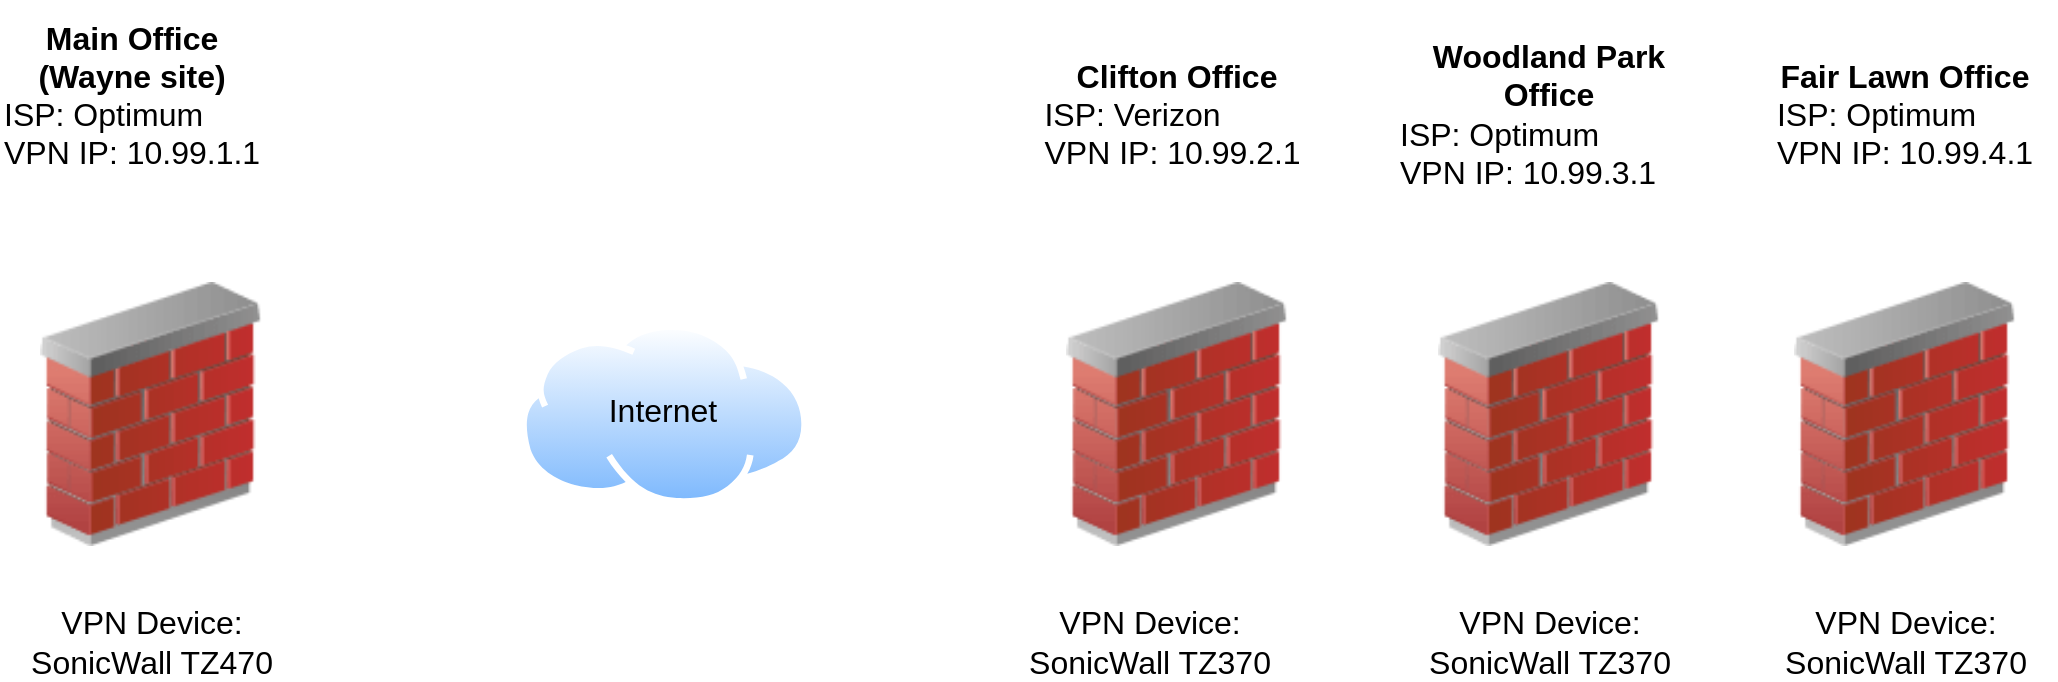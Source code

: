 <mxfile version="26.2.14" pages="2">
  <diagram id="OEpcH9aQiRdJSrWQr7b0" name="Page-1">
    <mxGraphModel grid="1" page="0" gridSize="10" guides="1" tooltips="1" connect="1" arrows="1" fold="1" pageScale="1" pageWidth="850" pageHeight="1100" background="none" math="0" shadow="0">
      <root>
        <mxCell id="0" />
        <mxCell id="1" parent="0" />
        <mxCell id="vY-7-EDmUI9f818LXau1-1" value="" style="image;html=1;image=img/lib/clip_art/networking/Firewall_02_128x128.png;movable=0;resizable=0;rotatable=0;deletable=0;editable=0;locked=1;connectable=0;" vertex="1" parent="1">
          <mxGeometry x="192" y="186" width="123" height="132" as="geometry" />
        </mxCell>
        <mxCell id="vY-7-EDmUI9f818LXau1-2" value="" style="image;html=1;image=img/lib/clip_art/networking/Firewall_02_128x128.png;movable=0;resizable=0;rotatable=0;deletable=0;editable=0;locked=1;connectable=0;" vertex="1" parent="1">
          <mxGeometry x="705" y="186" width="123" height="132" as="geometry" />
        </mxCell>
        <mxCell id="vY-7-EDmUI9f818LXau1-3" value="" style="image;html=1;image=img/lib/clip_art/networking/Firewall_02_128x128.png;movable=0;resizable=0;rotatable=0;deletable=0;editable=0;locked=1;connectable=0;" vertex="1" parent="1">
          <mxGeometry x="891" y="186" width="123" height="132" as="geometry" />
        </mxCell>
        <mxCell id="vY-7-EDmUI9f818LXau1-4" value="" style="image;html=1;image=img/lib/clip_art/networking/Firewall_02_128x128.png;movable=0;resizable=0;rotatable=0;deletable=0;editable=0;locked=1;connectable=0;" vertex="1" parent="1">
          <mxGeometry x="1069" y="186" width="123" height="132" as="geometry" />
        </mxCell>
        <mxCell id="vY-7-EDmUI9f818LXau1-12" value="" style="image;aspect=fixed;perimeter=ellipsePerimeter;html=1;align=center;shadow=0;dashed=0;spacingTop=3;image=img/lib/active_directory/internet_cloud.svg;movable=0;resizable=0;rotatable=0;deletable=0;editable=0;locked=1;connectable=0;" vertex="1" parent="1">
          <mxGeometry x="438" y="206.63" width="144.05" height="90.75" as="geometry" />
        </mxCell>
        <mxCell id="vY-7-EDmUI9f818LXau1-13" value="&lt;font style=&quot;color: light-dark(rgb(0, 0, 0), rgb(0, 0, 0));&quot;&gt;Internet&lt;/font&gt;" style="text;strokeColor=none;fillColor=none;html=1;align=center;verticalAlign=middle;whiteSpace=wrap;rounded=0;fontSize=16;movable=0;resizable=0;rotatable=0;deletable=0;editable=0;locked=1;connectable=0;" vertex="1" parent="1">
          <mxGeometry x="475" y="235" width="69" height="30" as="geometry" />
        </mxCell>
        <mxCell id="vY-7-EDmUI9f818LXau1-14" value="&lt;div style=&quot;text-align: center;&quot;&gt;&lt;b&gt;Main Office&lt;/b&gt;&lt;/div&gt;&lt;div style=&quot;text-align: center;&quot;&gt;&lt;b&gt;(Wayne site)&lt;/b&gt;&lt;/div&gt;ISP: Optimum&lt;div&gt;VPN IP: 10.99.1.1&lt;/div&gt;&lt;div&gt;&lt;br&gt;&lt;/div&gt;" style="text;strokeColor=none;fillColor=none;html=1;align=left;verticalAlign=middle;whiteSpace=wrap;rounded=0;fontSize=16;movable=0;resizable=0;rotatable=0;deletable=0;editable=0;locked=1;connectable=0;" vertex="1" parent="1">
          <mxGeometry x="178" y="45" width="151" height="113" as="geometry" />
        </mxCell>
        <mxCell id="vY-7-EDmUI9f818LXau1-15" value="&lt;div&gt;&lt;b&gt;Clifton Office&lt;/b&gt;&lt;/div&gt;&lt;div style=&quot;text-align: left;&quot;&gt;&lt;span style=&quot;background-color: transparent; color: light-dark(rgb(0, 0, 0), rgb(255, 255, 255));&quot;&gt;ISP: Verizon&lt;/span&gt;&lt;/div&gt;&lt;div style=&quot;text-align: left;&quot;&gt;VPN IP: 10.99.2.1&amp;nbsp;&lt;/div&gt;" style="text;strokeColor=none;fillColor=none;html=1;align=center;verticalAlign=middle;whiteSpace=wrap;rounded=0;fontSize=16;movable=0;resizable=0;rotatable=0;deletable=0;editable=0;locked=1;connectable=0;" vertex="1" parent="1">
          <mxGeometry x="691" y="45" width="151" height="113" as="geometry" />
        </mxCell>
        <mxCell id="vY-7-EDmUI9f818LXau1-16" value="&lt;div&gt;&lt;b&gt;Woodland Park Office&lt;/b&gt;&lt;/div&gt;&lt;div style=&quot;text-align: left;&quot;&gt;&lt;span style=&quot;background-color: transparent; color: light-dark(rgb(0, 0, 0), rgb(255, 255, 255));&quot;&gt;ISP: Optimum&lt;/span&gt;&lt;/div&gt;&lt;div style=&quot;text-align: left;&quot;&gt;VPN IP: 10.99.3.1&lt;/div&gt;" style="text;strokeColor=none;fillColor=none;html=1;align=center;verticalAlign=middle;whiteSpace=wrap;rounded=0;fontSize=16;movable=0;resizable=0;rotatable=0;deletable=0;editable=0;locked=1;connectable=0;" vertex="1" parent="1">
          <mxGeometry x="877" y="45" width="151" height="113" as="geometry" />
        </mxCell>
        <mxCell id="vY-7-EDmUI9f818LXau1-17" value="&lt;div&gt;&lt;b&gt;Fair Lawn Office&lt;/b&gt;&lt;/div&gt;&lt;div style=&quot;text-align: left;&quot;&gt;&lt;span style=&quot;background-color: transparent; color: light-dark(rgb(0, 0, 0), rgb(255, 255, 255));&quot;&gt;ISP: Optimum&lt;/span&gt;&lt;/div&gt;&lt;div style=&quot;text-align: left;&quot;&gt;VPN IP: 10.99.4.1&lt;/div&gt;" style="text;strokeColor=none;fillColor=none;html=1;align=center;verticalAlign=middle;whiteSpace=wrap;rounded=0;fontSize=16;movable=0;resizable=0;rotatable=0;deletable=0;editable=0;locked=1;connectable=0;" vertex="1" parent="1">
          <mxGeometry x="1055" y="45" width="151" height="113" as="geometry" />
        </mxCell>
        <mxCell id="vY-7-EDmUI9f818LXau1-18" value="VPN Device: SonicWall TZ470" style="text;strokeColor=none;fillColor=none;html=1;align=center;verticalAlign=middle;whiteSpace=wrap;rounded=0;fontSize=16;movable=0;resizable=0;rotatable=0;deletable=0;editable=0;locked=1;connectable=0;" vertex="1" parent="1">
          <mxGeometry x="178" y="351" width="151.5" height="30" as="geometry" />
        </mxCell>
        <mxCell id="vY-7-EDmUI9f818LXau1-19" value="VPN Device: SonicWall TZ370" style="text;strokeColor=none;fillColor=none;html=1;align=center;verticalAlign=middle;whiteSpace=wrap;rounded=0;fontSize=16;movable=0;resizable=0;rotatable=0;deletable=0;editable=0;locked=1;connectable=0;" vertex="1" parent="1">
          <mxGeometry x="676.5" y="351" width="151.5" height="30" as="geometry" />
        </mxCell>
        <mxCell id="vY-7-EDmUI9f818LXau1-20" value="VPN Device: SonicWall TZ370" style="text;strokeColor=none;fillColor=none;html=1;align=center;verticalAlign=middle;whiteSpace=wrap;rounded=0;fontSize=16;movable=0;resizable=0;rotatable=0;deletable=0;editable=0;locked=1;connectable=0;" vertex="1" parent="1">
          <mxGeometry x="876.5" y="351" width="151.5" height="30" as="geometry" />
        </mxCell>
        <mxCell id="vY-7-EDmUI9f818LXau1-21" value="VPN Device: SonicWall TZ370" style="text;strokeColor=none;fillColor=none;html=1;align=center;verticalAlign=middle;whiteSpace=wrap;rounded=0;fontSize=16;movable=0;resizable=0;rotatable=0;deletable=0;editable=0;locked=1;connectable=0;" vertex="1" parent="1">
          <mxGeometry x="1054.5" y="351" width="151.5" height="30" as="geometry" />
        </mxCell>
      </root>
    </mxGraphModel>
  </diagram>
  <diagram id="j0SVRX6bJKmQGoRng51-" name="Page-2">
    <mxGraphModel dx="2388" dy="1463" grid="1" gridSize="10" guides="1" tooltips="1" connect="1" arrows="1" fold="1" page="0" pageScale="1" pageWidth="850" pageHeight="1100" math="0" shadow="0">
      <root>
        <mxCell id="0" />
        <mxCell id="1" parent="0" />
        <mxCell id="9bt5hfUO0HVtnm0HjsPu-1" value="" style="image;html=1;image=img/lib/clip_art/networking/Router_Icon_128x128.png" vertex="1" parent="1">
          <mxGeometry x="-1040" y="-560" width="80" height="80" as="geometry" />
        </mxCell>
        <mxCell id="9bt5hfUO0HVtnm0HjsPu-2" value="" style="image;html=1;image=img/lib/clip_art/networking/Switch_128x128.png" vertex="1" parent="1">
          <mxGeometry x="-870" y="-560" width="80" height="80" as="geometry" />
        </mxCell>
        <mxCell id="9bt5hfUO0HVtnm0HjsPu-3" value="" style="shape=mxgraph.cisco.routers.wireless_router;html=1;pointerEvents=1;dashed=0;fillColor=#036897;strokeColor=#ffffff;strokeWidth=2;verticalLabelPosition=bottom;verticalAlign=top;align=center;outlineConnect=0;" vertex="1" parent="1">
          <mxGeometry x="-700" y="-560" width="78" height="77" as="geometry" />
        </mxCell>
        <mxCell id="9bt5hfUO0HVtnm0HjsPu-7" value="" style="endArrow=none;html=1;rounded=0;fontSize=12;startSize=8;endSize=8;curved=1;exitX=0.994;exitY=0.4;exitDx=0;exitDy=0;exitPerimeter=0;entryX=0;entryY=0.375;entryDx=0;entryDy=0;entryPerimeter=0;" edge="1" parent="1" source="9bt5hfUO0HVtnm0HjsPu-1" target="9bt5hfUO0HVtnm0HjsPu-2">
          <mxGeometry width="50" height="50" relative="1" as="geometry">
            <mxPoint x="-610" y="-300" as="sourcePoint" />
            <mxPoint x="-560" y="-350" as="targetPoint" />
          </mxGeometry>
        </mxCell>
        <mxCell id="9bt5hfUO0HVtnm0HjsPu-8" value="" style="endArrow=none;html=1;rounded=0;fontSize=12;startSize=8;endSize=8;curved=1;exitX=1;exitY=0.5;exitDx=0;exitDy=0;entryX=0;entryY=0.5;entryDx=0;entryDy=0;entryPerimeter=0;" edge="1" parent="1" source="9bt5hfUO0HVtnm0HjsPu-2" target="9bt5hfUO0HVtnm0HjsPu-3">
          <mxGeometry width="50" height="50" relative="1" as="geometry">
            <mxPoint x="-610" y="-300" as="sourcePoint" />
            <mxPoint x="-560" y="-350" as="targetPoint" />
          </mxGeometry>
        </mxCell>
        <mxCell id="9bt5hfUO0HVtnm0HjsPu-9" value="Sonic WALL TZ 470&lt;div&gt;(VPN Firewall / Router&amp;nbsp;&lt;/div&gt;" style="text;strokeColor=none;fillColor=none;html=1;align=center;verticalAlign=middle;whiteSpace=wrap;rounded=0;fontSize=16;" vertex="1" parent="1">
          <mxGeometry x="-1050" y="-610" width="100" height="30" as="geometry" />
        </mxCell>
        <mxCell id="9bt5hfUO0HVtnm0HjsPu-10" value="Dell X1026P&lt;div&gt;(Switch)&lt;/div&gt;" style="text;strokeColor=none;fillColor=none;html=1;align=center;verticalAlign=middle;whiteSpace=wrap;rounded=0;fontSize=16;" vertex="1" parent="1">
          <mxGeometry x="-860" y="-610" width="60" height="30" as="geometry" />
        </mxCell>
        <mxCell id="9bt5hfUO0HVtnm0HjsPu-11" value="Unifi UAP-PRO&lt;div&gt;(W.A.P)&lt;/div&gt;" style="text;strokeColor=none;fillColor=none;html=1;align=center;verticalAlign=middle;whiteSpace=wrap;rounded=0;fontSize=16;" vertex="1" parent="1">
          <mxGeometry x="-691" y="-620" width="60" height="30" as="geometry" />
        </mxCell>
        <mxCell id="9bt5hfUO0HVtnm0HjsPu-14" value="" style="image;html=1;image=img/lib/clip_art/computers/Server_Tower_128x128.png" vertex="1" parent="1">
          <mxGeometry x="-990" y="-440" width="150" height="140" as="geometry" />
        </mxCell>
        <mxCell id="9bt5hfUO0HVtnm0HjsPu-15" value="" style="image;html=1;image=img/lib/clip_art/computers/Server_Tower_128x128.png" vertex="1" parent="1">
          <mxGeometry x="-790" y="-440" width="150" height="140" as="geometry" />
        </mxCell>
        <mxCell id="9bt5hfUO0HVtnm0HjsPu-17" value="" style="endArrow=none;html=1;rounded=0;fontSize=12;startSize=8;endSize=8;curved=1;entryX=1;entryY=1;entryDx=0;entryDy=0;exitX=0.291;exitY=0.026;exitDx=0;exitDy=0;exitPerimeter=0;" edge="1" parent="1" source="9bt5hfUO0HVtnm0HjsPu-15" target="9bt5hfUO0HVtnm0HjsPu-2">
          <mxGeometry width="50" height="50" relative="1" as="geometry">
            <mxPoint x="-610" y="-380" as="sourcePoint" />
            <mxPoint x="-560" y="-430" as="targetPoint" />
          </mxGeometry>
        </mxCell>
        <mxCell id="9bt5hfUO0HVtnm0HjsPu-18" value="" style="endArrow=none;html=1;rounded=0;fontSize=12;startSize=8;endSize=8;curved=1;exitX=0.5;exitY=0;exitDx=0;exitDy=0;" edge="1" parent="1" source="9bt5hfUO0HVtnm0HjsPu-14" target="9bt5hfUO0HVtnm0HjsPu-2">
          <mxGeometry width="50" height="50" relative="1" as="geometry">
            <mxPoint x="-610" y="-380" as="sourcePoint" />
            <mxPoint x="-560" y="-430" as="targetPoint" />
          </mxGeometry>
        </mxCell>
      </root>
    </mxGraphModel>
  </diagram>
</mxfile>
